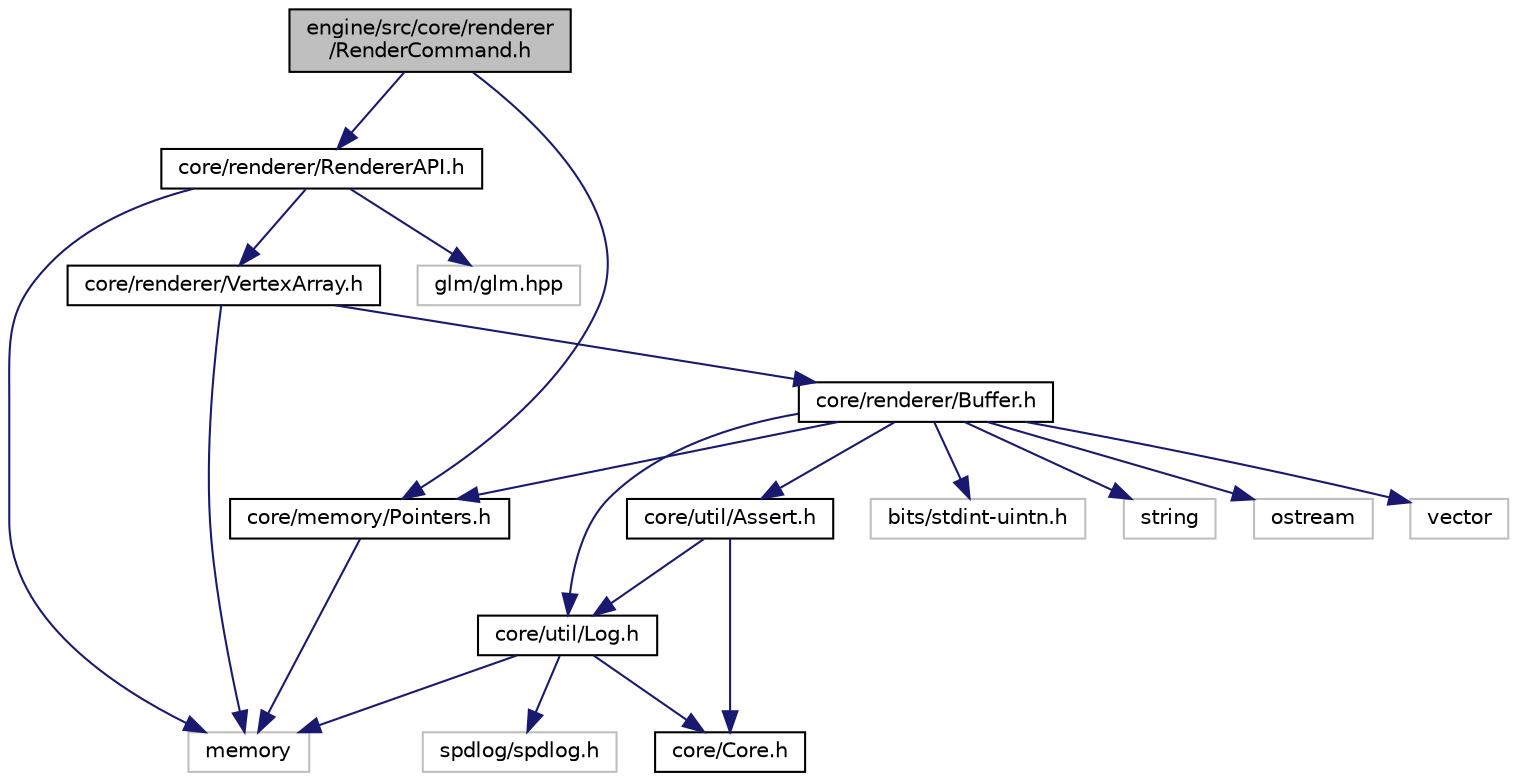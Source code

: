 digraph "engine/src/core/renderer/RenderCommand.h"
{
 // LATEX_PDF_SIZE
  edge [fontname="Helvetica",fontsize="10",labelfontname="Helvetica",labelfontsize="10"];
  node [fontname="Helvetica",fontsize="10",shape=record];
  Node1 [label="engine/src/core/renderer\l/RenderCommand.h",height=0.2,width=0.4,color="black", fillcolor="grey75", style="filled", fontcolor="black",tooltip="The declaration file for the RenderCommand Wrapper."];
  Node1 -> Node2 [color="midnightblue",fontsize="10",style="solid"];
  Node2 [label="core/renderer/RendererAPI.h",height=0.2,width=0.4,color="black", fillcolor="white", style="filled",URL="$RendererAPI_8h_source.html",tooltip=" "];
  Node2 -> Node3 [color="midnightblue",fontsize="10",style="solid"];
  Node3 [label="memory",height=0.2,width=0.4,color="grey75", fillcolor="white", style="filled",tooltip=" "];
  Node2 -> Node4 [color="midnightblue",fontsize="10",style="solid"];
  Node4 [label="glm/glm.hpp",height=0.2,width=0.4,color="grey75", fillcolor="white", style="filled",tooltip=" "];
  Node2 -> Node5 [color="midnightblue",fontsize="10",style="solid"];
  Node5 [label="core/renderer/VertexArray.h",height=0.2,width=0.4,color="black", fillcolor="white", style="filled",URL="$VertexArray_8h.html",tooltip="The Generic VertexArray API."];
  Node5 -> Node3 [color="midnightblue",fontsize="10",style="solid"];
  Node5 -> Node6 [color="midnightblue",fontsize="10",style="solid"];
  Node6 [label="core/renderer/Buffer.h",height=0.2,width=0.4,color="black", fillcolor="white", style="filled",URL="$Buffer_8h.html",tooltip="Buffer abstractions that allow the ease of implementing Buffers for any graphics API."];
  Node6 -> Node7 [color="midnightblue",fontsize="10",style="solid"];
  Node7 [label="bits/stdint-uintn.h",height=0.2,width=0.4,color="grey75", fillcolor="white", style="filled",tooltip=" "];
  Node6 -> Node8 [color="midnightblue",fontsize="10",style="solid"];
  Node8 [label="string",height=0.2,width=0.4,color="grey75", fillcolor="white", style="filled",tooltip=" "];
  Node6 -> Node9 [color="midnightblue",fontsize="10",style="solid"];
  Node9 [label="ostream",height=0.2,width=0.4,color="grey75", fillcolor="white", style="filled",tooltip=" "];
  Node6 -> Node10 [color="midnightblue",fontsize="10",style="solid"];
  Node10 [label="vector",height=0.2,width=0.4,color="grey75", fillcolor="white", style="filled",tooltip=" "];
  Node6 -> Node11 [color="midnightblue",fontsize="10",style="solid"];
  Node11 [label="core/memory/Pointers.h",height=0.2,width=0.4,color="black", fillcolor="white", style="filled",URL="$Pointers_8h.html",tooltip="Abstraction for handling pointers within the engine. Currently just aliases for unique and shared poi..."];
  Node11 -> Node3 [color="midnightblue",fontsize="10",style="solid"];
  Node6 -> Node12 [color="midnightblue",fontsize="10",style="solid"];
  Node12 [label="core/util/Assert.h",height=0.2,width=0.4,color="black", fillcolor="white", style="filled",URL="$Assert_8h.html",tooltip="This is a utility file that is primarily used for debugging the internals of the engine when incorrec..."];
  Node12 -> Node13 [color="midnightblue",fontsize="10",style="solid"];
  Node13 [label="core/Core.h",height=0.2,width=0.4,color="black", fillcolor="white", style="filled",URL="$Core_8h.html",tooltip="Core macros to be used all throughout the engine for development and production purposes."];
  Node12 -> Node14 [color="midnightblue",fontsize="10",style="solid"];
  Node14 [label="core/util/Log.h",height=0.2,width=0.4,color="black", fillcolor="white", style="filled",URL="$Log_8h.html",tooltip="The engines logging utility."];
  Node14 -> Node3 [color="midnightblue",fontsize="10",style="solid"];
  Node14 -> Node15 [color="midnightblue",fontsize="10",style="solid"];
  Node15 [label="spdlog/spdlog.h",height=0.2,width=0.4,color="grey75", fillcolor="white", style="filled",tooltip=" "];
  Node14 -> Node13 [color="midnightblue",fontsize="10",style="solid"];
  Node6 -> Node14 [color="midnightblue",fontsize="10",style="solid"];
  Node1 -> Node11 [color="midnightblue",fontsize="10",style="solid"];
}
